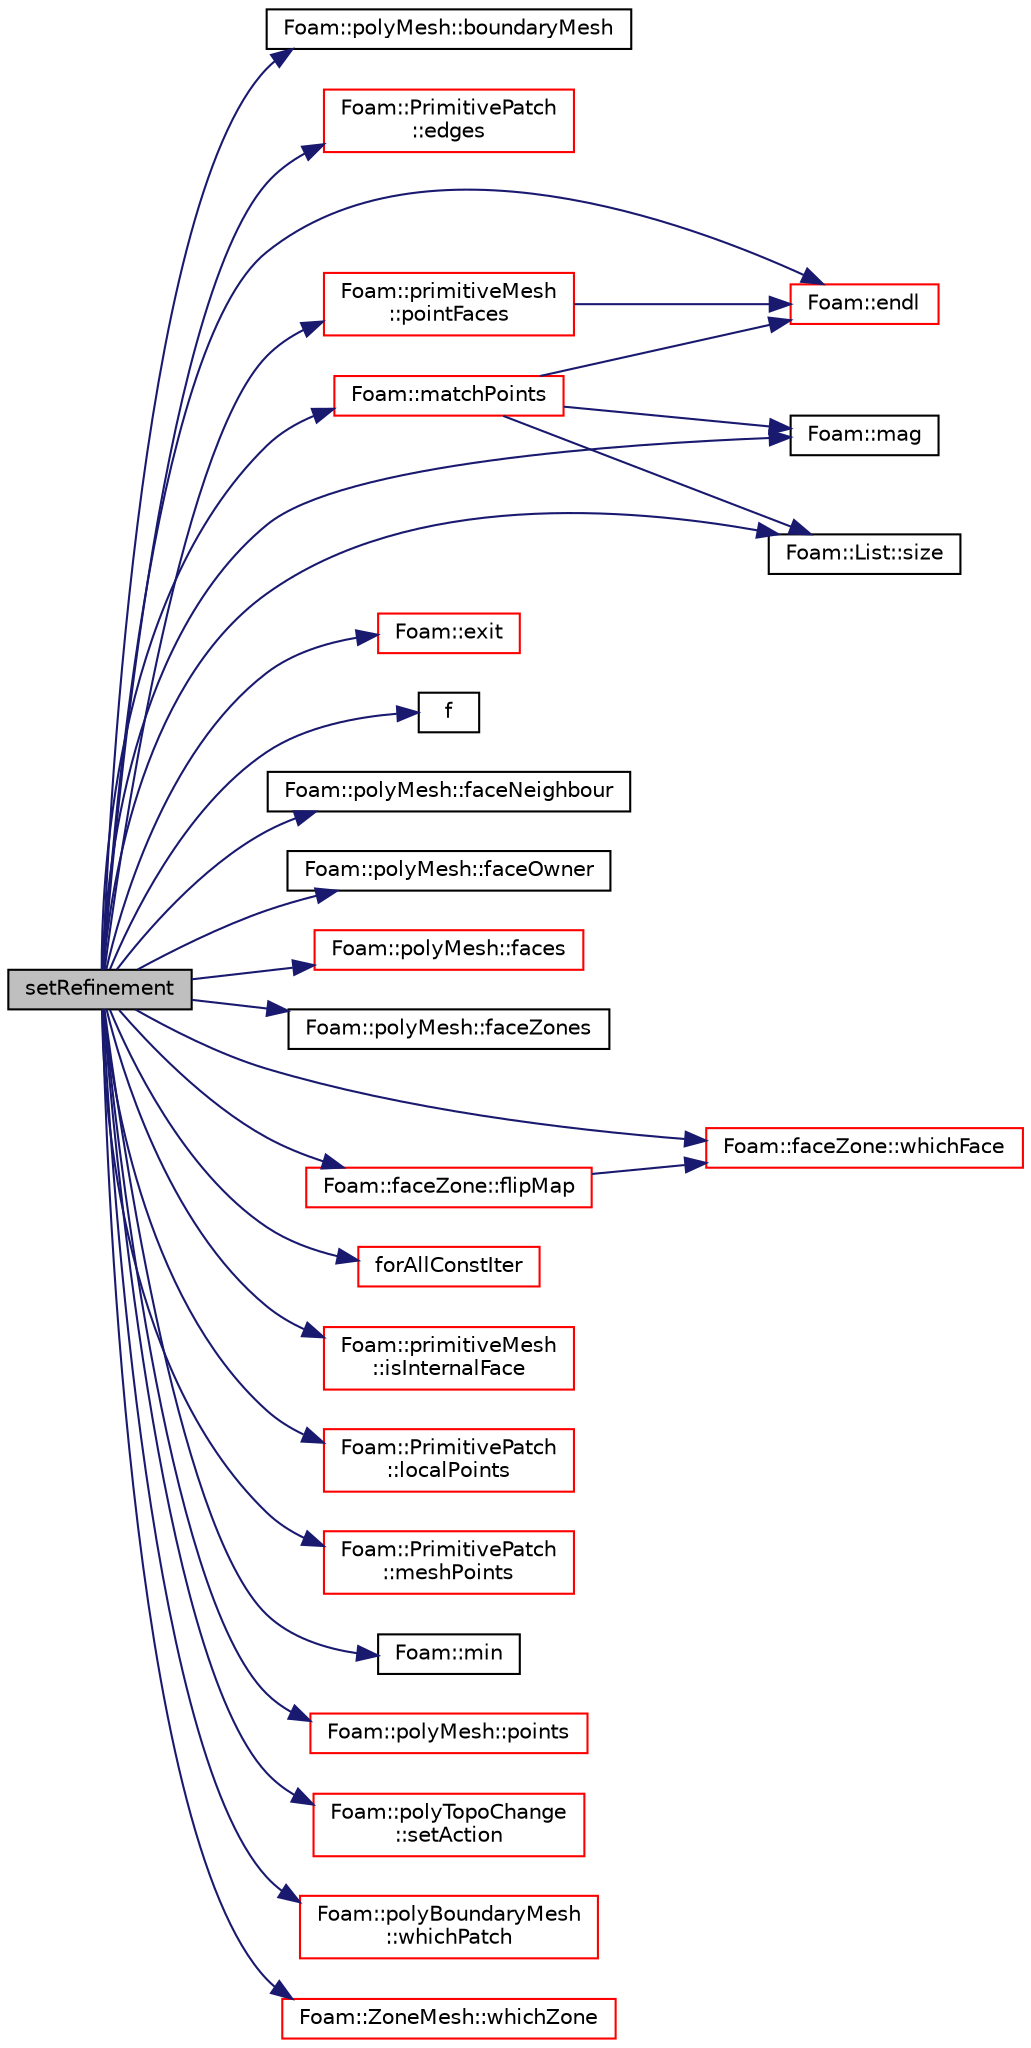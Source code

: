 digraph "setRefinement"
{
  bgcolor="transparent";
  edge [fontname="Helvetica",fontsize="10",labelfontname="Helvetica",labelfontsize="10"];
  node [fontname="Helvetica",fontsize="10",shape=record];
  rankdir="LR";
  Node1 [label="setRefinement",height=0.2,width=0.4,color="black", fillcolor="grey75", style="filled", fontcolor="black"];
  Node1 -> Node2 [color="midnightblue",fontsize="10",style="solid",fontname="Helvetica"];
  Node2 [label="Foam::polyMesh::boundaryMesh",height=0.2,width=0.4,color="black",URL="$a01959.html#a6b7f5ba89250dbd7a1c6c7860ab60fe3",tooltip="Return boundary mesh. "];
  Node1 -> Node3 [color="midnightblue",fontsize="10",style="solid",fontname="Helvetica"];
  Node3 [label="Foam::PrimitivePatch\l::edges",height=0.2,width=0.4,color="red",URL="$a02021.html#aae82d34fe433288eb6b1f9dea53675c8",tooltip="Return list of edges, address into LOCAL point list. "];
  Node1 -> Node4 [color="midnightblue",fontsize="10",style="solid",fontname="Helvetica"];
  Node4 [label="Foam::endl",height=0.2,width=0.4,color="red",URL="$a10909.html#a2db8fe02a0d3909e9351bb4275b23ce4",tooltip="Add newline and flush stream. "];
  Node1 -> Node5 [color="midnightblue",fontsize="10",style="solid",fontname="Helvetica"];
  Node5 [label="Foam::exit",height=0.2,width=0.4,color="red",URL="$a10909.html#a06ca7250d8e89caf05243ec094843642"];
  Node1 -> Node6 [color="midnightblue",fontsize="10",style="solid",fontname="Helvetica"];
  Node6 [label="f",height=0.2,width=0.4,color="black",URL="$a04068.html#a888be93833ac7a23170555c69c690288"];
  Node1 -> Node7 [color="midnightblue",fontsize="10",style="solid",fontname="Helvetica"];
  Node7 [label="Foam::polyMesh::faceNeighbour",height=0.2,width=0.4,color="black",URL="$a01959.html#ad03ef02786858ab9d5e2776a4731c77c",tooltip="Return face neighbour. "];
  Node1 -> Node8 [color="midnightblue",fontsize="10",style="solid",fontname="Helvetica"];
  Node8 [label="Foam::polyMesh::faceOwner",height=0.2,width=0.4,color="black",URL="$a01959.html#a6d4def83436c9aa4dc68e8e42c5cf268",tooltip="Return face owner. "];
  Node1 -> Node9 [color="midnightblue",fontsize="10",style="solid",fontname="Helvetica"];
  Node9 [label="Foam::polyMesh::faces",height=0.2,width=0.4,color="red",URL="$a01959.html#a4434536d50d4c14116249da802a1e2b2",tooltip="Return raw faces. "];
  Node1 -> Node10 [color="midnightblue",fontsize="10",style="solid",fontname="Helvetica"];
  Node10 [label="Foam::polyMesh::faceZones",height=0.2,width=0.4,color="black",URL="$a01959.html#aa3b2dc268f43cd7ca2d043febae4f0e6",tooltip="Return face zone mesh. "];
  Node1 -> Node11 [color="midnightblue",fontsize="10",style="solid",fontname="Helvetica"];
  Node11 [label="Foam::faceZone::flipMap",height=0.2,width=0.4,color="red",URL="$a00751.html#ae010e9aa1fb7b930973122f73b998498",tooltip="Return face flip map. "];
  Node11 -> Node12 [color="midnightblue",fontsize="10",style="solid",fontname="Helvetica"];
  Node12 [label="Foam::faceZone::whichFace",height=0.2,width=0.4,color="red",URL="$a00751.html#a44dd2110316f20b114950fef748cb7c2",tooltip="Helper function to re-direct to zone::localID(...) "];
  Node1 -> Node13 [color="midnightblue",fontsize="10",style="solid",fontname="Helvetica"];
  Node13 [label="forAllConstIter",height=0.2,width=0.4,color="red",URL="$a03095.html#ae21e2836509b0fa7f7cedf6493b11b09"];
  Node1 -> Node14 [color="midnightblue",fontsize="10",style="solid",fontname="Helvetica"];
  Node14 [label="Foam::primitiveMesh\l::isInternalFace",height=0.2,width=0.4,color="red",URL="$a02018.html#a836bb7ec097736e6d0c7903e486776a8",tooltip="Return true if given face label is internal to the mesh. "];
  Node1 -> Node15 [color="midnightblue",fontsize="10",style="solid",fontname="Helvetica"];
  Node15 [label="Foam::PrimitivePatch\l::localPoints",height=0.2,width=0.4,color="red",URL="$a02021.html#a180aa335ba66b3224df33de8eb29b3bf",tooltip="Return pointField of points in patch. "];
  Node1 -> Node16 [color="midnightblue",fontsize="10",style="solid",fontname="Helvetica"];
  Node16 [label="Foam::mag",height=0.2,width=0.4,color="black",URL="$a10909.html#a929da2a3fdcf3dacbbe0487d3a330dae"];
  Node1 -> Node17 [color="midnightblue",fontsize="10",style="solid",fontname="Helvetica"];
  Node17 [label="Foam::matchPoints",height=0.2,width=0.4,color="red",URL="$a10909.html#abc7cba30306098a4eaf18f508d39ea10",tooltip="Determine correspondence between pointFields. Gets passed. "];
  Node17 -> Node4 [color="midnightblue",fontsize="10",style="solid",fontname="Helvetica"];
  Node17 -> Node16 [color="midnightblue",fontsize="10",style="solid",fontname="Helvetica"];
  Node17 -> Node18 [color="midnightblue",fontsize="10",style="solid",fontname="Helvetica"];
  Node18 [label="Foam::List::size",height=0.2,width=0.4,color="black",URL="$a01397.html#a8a5f6fa29bd4b500caf186f60245b384",tooltip="Override size to be inconsistent with allocated storage. "];
  Node1 -> Node19 [color="midnightblue",fontsize="10",style="solid",fontname="Helvetica"];
  Node19 [label="Foam::PrimitivePatch\l::meshPoints",height=0.2,width=0.4,color="red",URL="$a02021.html#ae4935f85c38392518565dd7c666e3caf",tooltip="Return labelList of mesh points in patch. They are constructed. "];
  Node1 -> Node20 [color="midnightblue",fontsize="10",style="solid",fontname="Helvetica"];
  Node20 [label="Foam::min",height=0.2,width=0.4,color="black",URL="$a10909.html#a253e112ad2d56d96230ff39ea7f442dc"];
  Node1 -> Node21 [color="midnightblue",fontsize="10",style="solid",fontname="Helvetica"];
  Node21 [label="Foam::primitiveMesh\l::pointFaces",height=0.2,width=0.4,color="red",URL="$a02018.html#a758f775d09e1be4cdd80daea4e402f55"];
  Node21 -> Node4 [color="midnightblue",fontsize="10",style="solid",fontname="Helvetica"];
  Node1 -> Node22 [color="midnightblue",fontsize="10",style="solid",fontname="Helvetica"];
  Node22 [label="Foam::polyMesh::points",height=0.2,width=0.4,color="red",URL="$a01959.html#a084ae534298576408f063a6b3b820959",tooltip="Return raw points. "];
  Node1 -> Node23 [color="midnightblue",fontsize="10",style="solid",fontname="Helvetica"];
  Node23 [label="Foam::polyTopoChange\l::setAction",height=0.2,width=0.4,color="red",URL="$a01981.html#a40a23962b792d24f4cb999f5b55aece2",tooltip="For compatibility with polyTopoChange: set topological action. "];
  Node1 -> Node18 [color="midnightblue",fontsize="10",style="solid",fontname="Helvetica"];
  Node1 -> Node12 [color="midnightblue",fontsize="10",style="solid",fontname="Helvetica"];
  Node1 -> Node24 [color="midnightblue",fontsize="10",style="solid",fontname="Helvetica"];
  Node24 [label="Foam::polyBoundaryMesh\l::whichPatch",height=0.2,width=0.4,color="red",URL="$a01953.html#a6d7e875689c6272231ad4b60139b7324",tooltip="Return patch index for a given face label. "];
  Node1 -> Node25 [color="midnightblue",fontsize="10",style="solid",fontname="Helvetica"];
  Node25 [label="Foam::ZoneMesh::whichZone",height=0.2,width=0.4,color="red",URL="$a03016.html#a6ffe5ffe3013200c7748e4c8fe8a883b",tooltip="Given a global object index, return the zone it is in. "];
}
